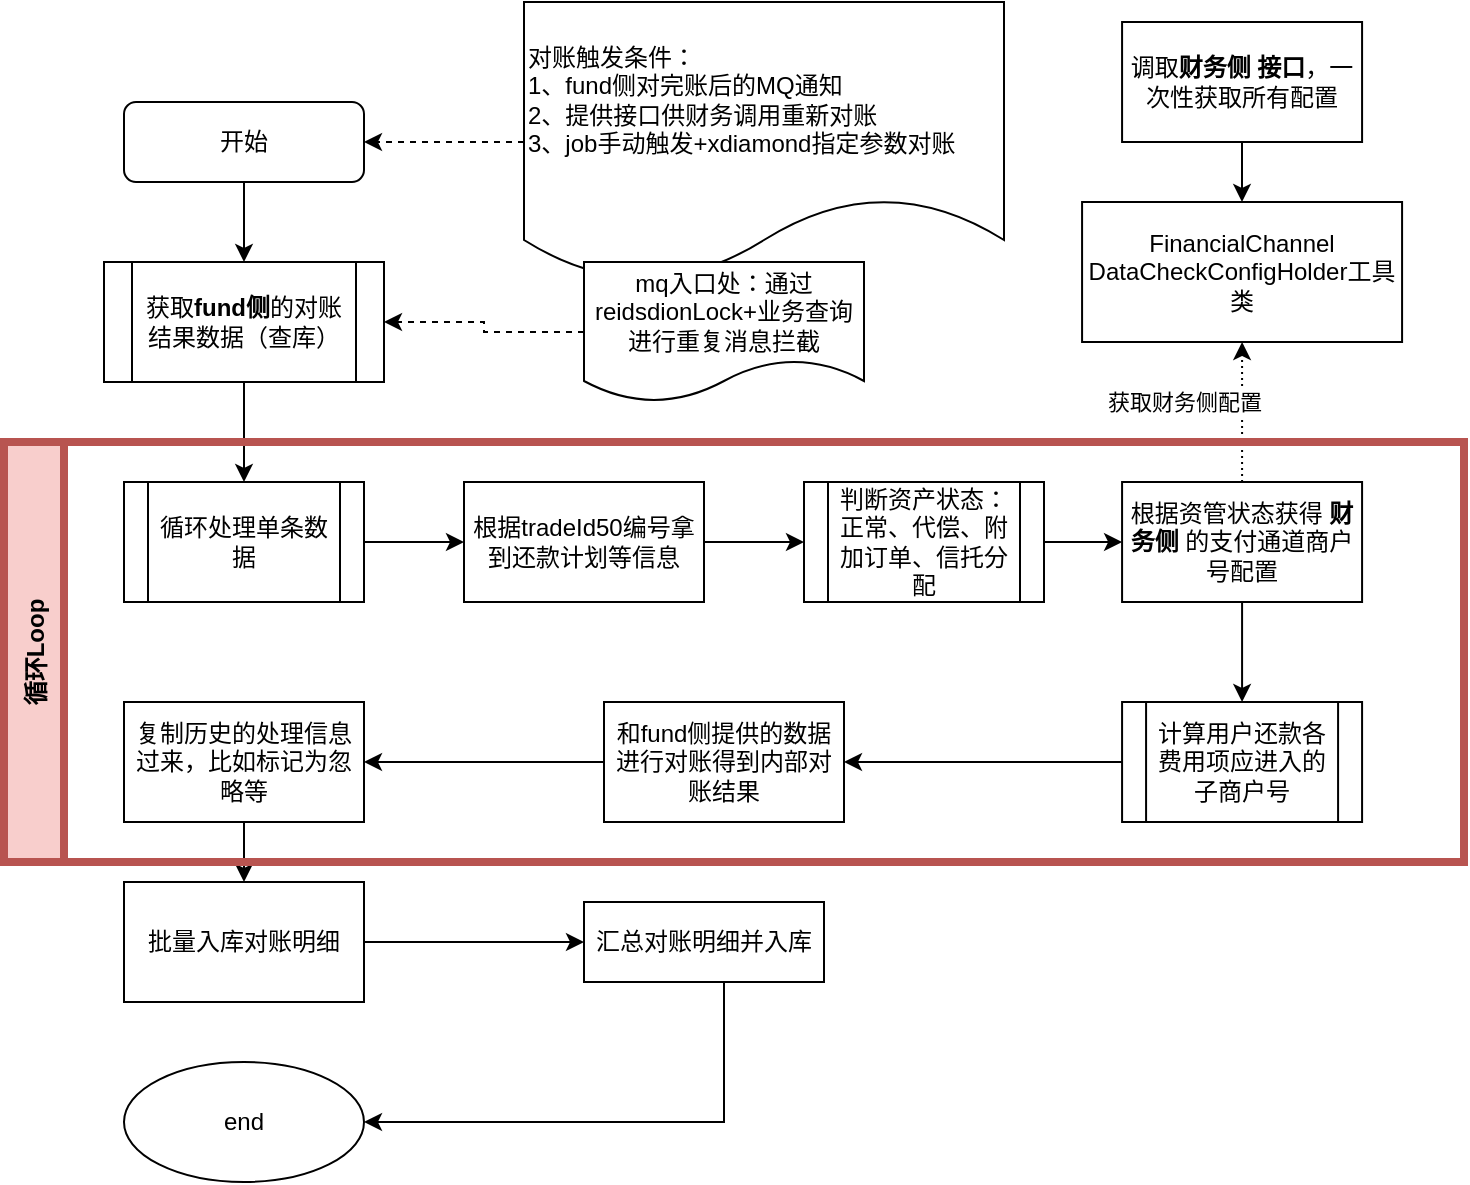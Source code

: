 <mxfile version="15.6.0" type="github">
  <diagram id="apIW8iKadIbED9XqzVE-" name="Page-1">
    <mxGraphModel dx="2066" dy="994" grid="1" gridSize="10" guides="1" tooltips="1" connect="1" arrows="1" fold="1" page="1" pageScale="1" pageWidth="827" pageHeight="1169" math="0" shadow="0">
      <root>
        <mxCell id="0" />
        <mxCell id="1" parent="0" />
        <mxCell id="F3Vqj-18aOBOU162DJYH-1" value="" style="edgeStyle=orthogonalEdgeStyle;rounded=0;orthogonalLoop=1;jettySize=auto;html=1;" edge="1" parent="1" source="F3Vqj-18aOBOU162DJYH-2">
          <mxGeometry relative="1" as="geometry">
            <mxPoint x="370" y="150" as="targetPoint" />
          </mxGeometry>
        </mxCell>
        <mxCell id="F3Vqj-18aOBOU162DJYH-2" value="开始" style="rounded=1;whiteSpace=wrap;html=1;fontSize=12;glass=0;strokeWidth=1;shadow=0;" vertex="1" parent="1">
          <mxGeometry x="310" y="70" width="120" height="40" as="geometry" />
        </mxCell>
        <mxCell id="F3Vqj-18aOBOU162DJYH-3" value="" style="edgeStyle=orthogonalEdgeStyle;rounded=0;orthogonalLoop=1;jettySize=auto;html=1;" edge="1" parent="1" source="F3Vqj-18aOBOU162DJYH-4" target="F3Vqj-18aOBOU162DJYH-6">
          <mxGeometry relative="1" as="geometry" />
        </mxCell>
        <mxCell id="F3Vqj-18aOBOU162DJYH-4" value="获取&lt;b&gt;fund侧&lt;/b&gt;的对账结果数据（查库）" style="shape=process;whiteSpace=wrap;html=1;backgroundOutline=1;" vertex="1" parent="1">
          <mxGeometry x="300" y="150" width="140" height="60" as="geometry" />
        </mxCell>
        <mxCell id="F3Vqj-18aOBOU162DJYH-46" value="" style="edgeStyle=orthogonalEdgeStyle;rounded=0;orthogonalLoop=1;jettySize=auto;html=1;" edge="1" parent="1" source="F3Vqj-18aOBOU162DJYH-6" target="F3Vqj-18aOBOU162DJYH-10">
          <mxGeometry relative="1" as="geometry" />
        </mxCell>
        <mxCell id="F3Vqj-18aOBOU162DJYH-6" value="循环处理单条数据" style="shape=process;whiteSpace=wrap;html=1;backgroundOutline=1;" vertex="1" parent="1">
          <mxGeometry x="310" y="260" width="120" height="60" as="geometry" />
        </mxCell>
        <mxCell id="F3Vqj-18aOBOU162DJYH-47" value="" style="edgeStyle=orthogonalEdgeStyle;rounded=0;orthogonalLoop=1;jettySize=auto;html=1;" edge="1" parent="1" source="F3Vqj-18aOBOU162DJYH-10" target="F3Vqj-18aOBOU162DJYH-16">
          <mxGeometry relative="1" as="geometry" />
        </mxCell>
        <mxCell id="F3Vqj-18aOBOU162DJYH-10" value="根据tradeId50编号拿到还款计划等信息" style="rounded=0;whiteSpace=wrap;html=1;" vertex="1" parent="1">
          <mxGeometry x="480" y="260" width="120" height="60" as="geometry" />
        </mxCell>
        <mxCell id="F3Vqj-18aOBOU162DJYH-15" value="" style="edgeStyle=orthogonalEdgeStyle;rounded=0;orthogonalLoop=1;jettySize=auto;html=1;" edge="1" parent="1" source="F3Vqj-18aOBOU162DJYH-16" target="F3Vqj-18aOBOU162DJYH-18">
          <mxGeometry relative="1" as="geometry" />
        </mxCell>
        <mxCell id="F3Vqj-18aOBOU162DJYH-43" value="" style="edgeStyle=orthogonalEdgeStyle;rounded=0;orthogonalLoop=1;jettySize=auto;html=1;dashed=1;dashPattern=1 2;" edge="1" parent="1" source="F3Vqj-18aOBOU162DJYH-18" target="F3Vqj-18aOBOU162DJYH-41">
          <mxGeometry relative="1" as="geometry">
            <mxPoint x="740" y="197.98" as="sourcePoint" />
          </mxGeometry>
        </mxCell>
        <mxCell id="F3Vqj-18aOBOU162DJYH-44" value="获取财务侧配置" style="edgeLabel;html=1;align=center;verticalAlign=middle;resizable=0;points=[];" vertex="1" connectable="0" parent="F3Vqj-18aOBOU162DJYH-43">
          <mxGeometry x="-0.054" y="1" relative="1" as="geometry">
            <mxPoint x="-28" y="-7" as="offset" />
          </mxGeometry>
        </mxCell>
        <mxCell id="F3Vqj-18aOBOU162DJYH-16" value="判断资产状态：正常、代偿、附加订单、信托分配" style="shape=process;whiteSpace=wrap;html=1;backgroundOutline=1;" vertex="1" parent="1">
          <mxGeometry x="650" y="260" width="120" height="60" as="geometry" />
        </mxCell>
        <mxCell id="F3Vqj-18aOBOU162DJYH-45" value="" style="edgeStyle=orthogonalEdgeStyle;rounded=0;orthogonalLoop=1;jettySize=auto;html=1;" edge="1" parent="1" source="F3Vqj-18aOBOU162DJYH-18" target="F3Vqj-18aOBOU162DJYH-25">
          <mxGeometry relative="1" as="geometry" />
        </mxCell>
        <mxCell id="F3Vqj-18aOBOU162DJYH-18" value="根据资管状态获得 &lt;b&gt;财务侧&lt;/b&gt; 的支付通道商户号配置" style="whiteSpace=wrap;html=1;" vertex="1" parent="1">
          <mxGeometry x="809.04" y="260" width="120" height="60" as="geometry" />
        </mxCell>
        <mxCell id="F3Vqj-18aOBOU162DJYH-57" value="" style="edgeStyle=orthogonalEdgeStyle;rounded=0;orthogonalLoop=1;jettySize=auto;html=1;" edge="1" parent="1" source="F3Vqj-18aOBOU162DJYH-21" target="F3Vqj-18aOBOU162DJYH-35">
          <mxGeometry relative="1" as="geometry" />
        </mxCell>
        <mxCell id="F3Vqj-18aOBOU162DJYH-21" value="和fund侧提供的数据进行对账得到内部对账结果" style="whiteSpace=wrap;html=1;" vertex="1" parent="1">
          <mxGeometry x="550" y="370" width="120" height="60" as="geometry" />
        </mxCell>
        <mxCell id="F3Vqj-18aOBOU162DJYH-22" value="end" style="ellipse;whiteSpace=wrap;html=1;" vertex="1" parent="1">
          <mxGeometry x="310" y="550" width="120" height="60" as="geometry" />
        </mxCell>
        <mxCell id="F3Vqj-18aOBOU162DJYH-48" value="" style="edgeStyle=orthogonalEdgeStyle;rounded=0;orthogonalLoop=1;jettySize=auto;html=1;" edge="1" parent="1" source="F3Vqj-18aOBOU162DJYH-25" target="F3Vqj-18aOBOU162DJYH-21">
          <mxGeometry relative="1" as="geometry" />
        </mxCell>
        <mxCell id="F3Vqj-18aOBOU162DJYH-25" value="&lt;span&gt;计算用户还款各费用项应进入的子商户号&lt;/span&gt;" style="shape=process;whiteSpace=wrap;html=1;backgroundOutline=1;" vertex="1" parent="1">
          <mxGeometry x="809.04" y="370" width="120" height="60" as="geometry" />
        </mxCell>
        <mxCell id="F3Vqj-18aOBOU162DJYH-42" value="" style="edgeStyle=orthogonalEdgeStyle;rounded=0;orthogonalLoop=1;jettySize=auto;html=1;" edge="1" parent="1" source="F3Vqj-18aOBOU162DJYH-30" target="F3Vqj-18aOBOU162DJYH-41">
          <mxGeometry relative="1" as="geometry" />
        </mxCell>
        <mxCell id="F3Vqj-18aOBOU162DJYH-30" value="调取&lt;b&gt;财务侧 接口&lt;/b&gt;，一次性获取所有配置" style="rounded=0;whiteSpace=wrap;html=1;" vertex="1" parent="1">
          <mxGeometry x="809.04" y="30" width="120" height="60" as="geometry" />
        </mxCell>
        <mxCell id="F3Vqj-18aOBOU162DJYH-55" value="" style="edgeStyle=orthogonalEdgeStyle;rounded=0;orthogonalLoop=1;jettySize=auto;html=1;dashed=1;" edge="1" parent="1" source="F3Vqj-18aOBOU162DJYH-33" target="F3Vqj-18aOBOU162DJYH-2">
          <mxGeometry relative="1" as="geometry" />
        </mxCell>
        <mxCell id="F3Vqj-18aOBOU162DJYH-33" value="对账触发条件：&lt;br&gt;1、fund侧对完账后的MQ通知&lt;br&gt;&lt;div&gt;2、提供接口供财务调用重新对账&lt;/div&gt;&lt;div&gt;3、job手动触发+xdiamond指定参数对账&lt;/div&gt;" style="shape=document;whiteSpace=wrap;html=1;boundedLbl=1;align=left;" vertex="1" parent="1">
          <mxGeometry x="510" y="20" width="240" height="140" as="geometry" />
        </mxCell>
        <mxCell id="F3Vqj-18aOBOU162DJYH-53" value="" style="edgeStyle=orthogonalEdgeStyle;rounded=0;orthogonalLoop=1;jettySize=auto;html=1;" edge="1" parent="1" source="F3Vqj-18aOBOU162DJYH-35" target="F3Vqj-18aOBOU162DJYH-52">
          <mxGeometry relative="1" as="geometry" />
        </mxCell>
        <mxCell id="F3Vqj-18aOBOU162DJYH-35" value="复制历史的处理信息过来，比如标记为忽略等" style="rounded=0;whiteSpace=wrap;html=1;" vertex="1" parent="1">
          <mxGeometry x="310" y="370" width="120" height="60" as="geometry" />
        </mxCell>
        <mxCell id="F3Vqj-18aOBOU162DJYH-61" value="" style="edgeStyle=orthogonalEdgeStyle;rounded=0;orthogonalLoop=1;jettySize=auto;html=1;dashed=1;" edge="1" parent="1" source="F3Vqj-18aOBOU162DJYH-37" target="F3Vqj-18aOBOU162DJYH-4">
          <mxGeometry relative="1" as="geometry" />
        </mxCell>
        <mxCell id="F3Vqj-18aOBOU162DJYH-37" value="mq入口处：通过reidsdionLock+业务查询进行重复消息拦截" style="shape=document;whiteSpace=wrap;html=1;boundedLbl=1;" vertex="1" parent="1">
          <mxGeometry x="540" y="150" width="140" height="70" as="geometry" />
        </mxCell>
        <mxCell id="F3Vqj-18aOBOU162DJYH-41" value="FinancialChannel&lt;br&gt;DataCheckConfigHolder工具类" style="rounded=0;whiteSpace=wrap;html=1;" vertex="1" parent="1">
          <mxGeometry x="789.04" y="120" width="160" height="70" as="geometry" />
        </mxCell>
        <mxCell id="F3Vqj-18aOBOU162DJYH-59" style="edgeStyle=orthogonalEdgeStyle;rounded=0;orthogonalLoop=1;jettySize=auto;html=1;entryX=1;entryY=0.5;entryDx=0;entryDy=0;" edge="1" parent="1" source="F3Vqj-18aOBOU162DJYH-49" target="F3Vqj-18aOBOU162DJYH-22">
          <mxGeometry relative="1" as="geometry">
            <Array as="points">
              <mxPoint x="610" y="580" />
            </Array>
          </mxGeometry>
        </mxCell>
        <mxCell id="F3Vqj-18aOBOU162DJYH-49" value="汇总对账明细并入库" style="rounded=0;whiteSpace=wrap;html=1;" vertex="1" parent="1">
          <mxGeometry x="540" y="470" width="120" height="40" as="geometry" />
        </mxCell>
        <mxCell id="F3Vqj-18aOBOU162DJYH-58" value="" style="edgeStyle=orthogonalEdgeStyle;rounded=0;orthogonalLoop=1;jettySize=auto;html=1;" edge="1" parent="1" source="F3Vqj-18aOBOU162DJYH-52" target="F3Vqj-18aOBOU162DJYH-49">
          <mxGeometry relative="1" as="geometry" />
        </mxCell>
        <mxCell id="F3Vqj-18aOBOU162DJYH-52" value="批量入库对账明细" style="whiteSpace=wrap;html=1;rounded=0;" vertex="1" parent="1">
          <mxGeometry x="310" y="460" width="120" height="60" as="geometry" />
        </mxCell>
        <mxCell id="F3Vqj-18aOBOU162DJYH-84" value="循环Loop" style="swimlane;horizontal=0;fillColor=#f8cecc;strokeColor=#b85450;strokeWidth=4;glass=0;shadow=0;startSize=30;" vertex="1" parent="1">
          <mxGeometry x="250" y="240" width="730" height="210" as="geometry" />
        </mxCell>
      </root>
    </mxGraphModel>
  </diagram>
</mxfile>
